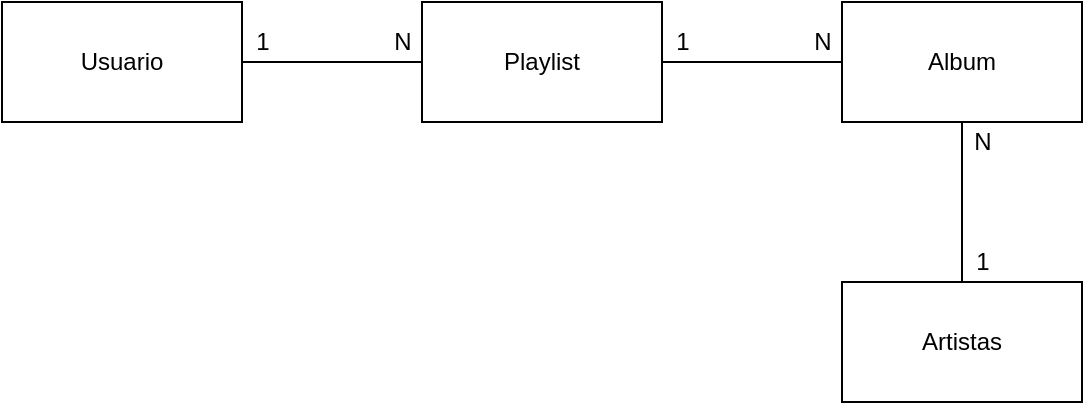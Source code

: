 <mxfile version="14.4.2" type="device" pages="2"><diagram id="9IBdjywQNGYktROwXg2Q" name="Conceitual"><mxGraphModel dx="616" dy="501" grid="1" gridSize="10" guides="1" tooltips="1" connect="1" arrows="1" fold="1" page="1" pageScale="1" pageWidth="827" pageHeight="1169" math="0" shadow="0"><root><mxCell id="0"/><mxCell id="1" parent="0"/><mxCell id="L08bWybYc0p1BGBMf32U-5" style="edgeStyle=orthogonalEdgeStyle;rounded=0;orthogonalLoop=1;jettySize=auto;html=1;exitX=1;exitY=0.5;exitDx=0;exitDy=0;entryX=0;entryY=0.5;entryDx=0;entryDy=0;endArrow=none;endFill=0;" edge="1" parent="1" source="L08bWybYc0p1BGBMf32U-1" target="L08bWybYc0p1BGBMf32U-3"><mxGeometry relative="1" as="geometry"/></mxCell><mxCell id="L08bWybYc0p1BGBMf32U-1" value="Usuario" style="rounded=0;whiteSpace=wrap;html=1;" vertex="1" parent="1"><mxGeometry x="40" y="40" width="120" height="60" as="geometry"/></mxCell><mxCell id="L08bWybYc0p1BGBMf32U-7" style="edgeStyle=orthogonalEdgeStyle;rounded=0;orthogonalLoop=1;jettySize=auto;html=1;exitX=0.5;exitY=1;exitDx=0;exitDy=0;entryX=0.5;entryY=0;entryDx=0;entryDy=0;endArrow=none;endFill=0;" edge="1" parent="1" source="L08bWybYc0p1BGBMf32U-2" target="L08bWybYc0p1BGBMf32U-4"><mxGeometry relative="1" as="geometry"/></mxCell><mxCell id="L08bWybYc0p1BGBMf32U-2" value="Album" style="rounded=0;whiteSpace=wrap;html=1;" vertex="1" parent="1"><mxGeometry x="460" y="40" width="120" height="60" as="geometry"/></mxCell><mxCell id="L08bWybYc0p1BGBMf32U-6" style="edgeStyle=orthogonalEdgeStyle;rounded=0;orthogonalLoop=1;jettySize=auto;html=1;exitX=1;exitY=0.5;exitDx=0;exitDy=0;entryX=0;entryY=0.5;entryDx=0;entryDy=0;endArrow=none;endFill=0;" edge="1" parent="1" source="L08bWybYc0p1BGBMf32U-3" target="L08bWybYc0p1BGBMf32U-2"><mxGeometry relative="1" as="geometry"/></mxCell><mxCell id="L08bWybYc0p1BGBMf32U-3" value="Playlist" style="rounded=0;whiteSpace=wrap;html=1;" vertex="1" parent="1"><mxGeometry x="250" y="40" width="120" height="60" as="geometry"/></mxCell><mxCell id="L08bWybYc0p1BGBMf32U-4" value="Artistas" style="rounded=0;whiteSpace=wrap;html=1;" vertex="1" parent="1"><mxGeometry x="460" y="180" width="120" height="60" as="geometry"/></mxCell><mxCell id="L08bWybYc0p1BGBMf32U-8" value="N" style="text;html=1;align=center;verticalAlign=middle;resizable=0;points=[];autosize=1;" vertex="1" parent="1"><mxGeometry x="230" y="50" width="20" height="20" as="geometry"/></mxCell><mxCell id="L08bWybYc0p1BGBMf32U-9" value="1" style="text;html=1;align=center;verticalAlign=middle;resizable=0;points=[];autosize=1;" vertex="1" parent="1"><mxGeometry x="160" y="50" width="20" height="20" as="geometry"/></mxCell><mxCell id="L08bWybYc0p1BGBMf32U-10" value="N" style="text;html=1;align=center;verticalAlign=middle;resizable=0;points=[];autosize=1;" vertex="1" parent="1"><mxGeometry x="440" y="50" width="20" height="20" as="geometry"/></mxCell><mxCell id="L08bWybYc0p1BGBMf32U-12" value="1" style="text;html=1;align=center;verticalAlign=middle;resizable=0;points=[];autosize=1;" vertex="1" parent="1"><mxGeometry x="370" y="50" width="20" height="20" as="geometry"/></mxCell><mxCell id="L08bWybYc0p1BGBMf32U-13" value="1" style="text;html=1;align=center;verticalAlign=middle;resizable=0;points=[];autosize=1;" vertex="1" parent="1"><mxGeometry x="520" y="160" width="20" height="20" as="geometry"/></mxCell><mxCell id="L08bWybYc0p1BGBMf32U-14" value="N" style="text;html=1;align=center;verticalAlign=middle;resizable=0;points=[];autosize=1;" vertex="1" parent="1"><mxGeometry x="520" y="100" width="20" height="20" as="geometry"/></mxCell></root></mxGraphModel></diagram><diagram id="lkBF02_v2pEQ6J4ceVb_" name="Logico"><mxGraphModel dx="616" dy="501" grid="1" gridSize="10" guides="1" tooltips="1" connect="1" arrows="1" fold="1" page="1" pageScale="1" pageWidth="827" pageHeight="1169" math="0" shadow="0"><root><mxCell id="fQ42C6XrlCbvPGqB9jc1-0"/><mxCell id="fQ42C6XrlCbvPGqB9jc1-1" parent="fQ42C6XrlCbvPGqB9jc1-0"/><mxCell id="Cuu2BoMFxi3kLu2bhAN8-0" value="Usuario" style="shape=table;startSize=30;container=1;collapsible=1;childLayout=tableLayout;fixedRows=1;rowLines=0;fontStyle=1;align=center;resizeLast=1;" vertex="1" parent="fQ42C6XrlCbvPGqB9jc1-1"><mxGeometry width="180" height="220" as="geometry"/></mxCell><mxCell id="Cuu2BoMFxi3kLu2bhAN8-1" value="" style="shape=partialRectangle;collapsible=0;dropTarget=0;pointerEvents=0;fillColor=none;top=0;left=0;bottom=0;right=0;points=[[0,0.5],[1,0.5]];portConstraint=eastwest;" vertex="1" parent="Cuu2BoMFxi3kLu2bhAN8-0"><mxGeometry y="30" width="180" height="30" as="geometry"/></mxCell><mxCell id="Cuu2BoMFxi3kLu2bhAN8-2" value="PK" style="shape=partialRectangle;connectable=0;fillColor=none;top=0;left=0;bottom=0;right=0;fontStyle=1;overflow=hidden;" vertex="1" parent="Cuu2BoMFxi3kLu2bhAN8-1"><mxGeometry width="60" height="30" as="geometry"/></mxCell><mxCell id="Cuu2BoMFxi3kLu2bhAN8-3" value="idUsuario" style="shape=partialRectangle;connectable=0;fillColor=none;top=0;left=0;bottom=0;right=0;align=left;spacingLeft=6;fontStyle=1;overflow=hidden;" vertex="1" parent="Cuu2BoMFxi3kLu2bhAN8-1"><mxGeometry x="60" width="120" height="30" as="geometry"/></mxCell><mxCell id="Cuu2BoMFxi3kLu2bhAN8-4" value="" style="shape=partialRectangle;collapsible=0;dropTarget=0;pointerEvents=0;fillColor=none;top=0;left=0;bottom=1;right=0;points=[[0,0.5],[1,0.5]];portConstraint=eastwest;" vertex="1" parent="Cuu2BoMFxi3kLu2bhAN8-0"><mxGeometry y="60" width="180" height="30" as="geometry"/></mxCell><mxCell id="Cuu2BoMFxi3kLu2bhAN8-5" value="FK" style="shape=partialRectangle;connectable=0;fillColor=none;top=0;left=0;bottom=0;right=0;fontStyle=1;overflow=hidden;" vertex="1" parent="Cuu2BoMFxi3kLu2bhAN8-4"><mxGeometry width="60" height="30" as="geometry"/></mxCell><mxCell id="Cuu2BoMFxi3kLu2bhAN8-6" value="idPlaylist" style="shape=partialRectangle;connectable=0;fillColor=none;top=0;left=0;bottom=0;right=0;align=left;spacingLeft=6;fontStyle=1;overflow=hidden;" vertex="1" parent="Cuu2BoMFxi3kLu2bhAN8-4"><mxGeometry x="60" width="120" height="30" as="geometry"/></mxCell><mxCell id="Cuu2BoMFxi3kLu2bhAN8-7" value="" style="shape=partialRectangle;collapsible=0;dropTarget=0;pointerEvents=0;fillColor=none;top=0;left=0;bottom=0;right=0;points=[[0,0.5],[1,0.5]];portConstraint=eastwest;" vertex="1" parent="Cuu2BoMFxi3kLu2bhAN8-0"><mxGeometry y="90" width="180" height="30" as="geometry"/></mxCell><mxCell id="Cuu2BoMFxi3kLu2bhAN8-8" value="" style="shape=partialRectangle;connectable=0;fillColor=none;top=0;left=0;bottom=0;right=0;editable=1;overflow=hidden;" vertex="1" parent="Cuu2BoMFxi3kLu2bhAN8-7"><mxGeometry width="60" height="30" as="geometry"/></mxCell><mxCell id="Cuu2BoMFxi3kLu2bhAN8-9" value="Nome" style="shape=partialRectangle;connectable=0;fillColor=none;top=0;left=0;bottom=0;right=0;align=left;spacingLeft=6;overflow=hidden;" vertex="1" parent="Cuu2BoMFxi3kLu2bhAN8-7"><mxGeometry x="60" width="120" height="30" as="geometry"/></mxCell><mxCell id="e424OSSV_hd1Kjbulw4a-0" value="" style="shape=partialRectangle;collapsible=0;dropTarget=0;pointerEvents=0;fillColor=none;top=0;left=0;bottom=0;right=0;points=[[0,0.5],[1,0.5]];portConstraint=eastwest;" vertex="1" parent="Cuu2BoMFxi3kLu2bhAN8-0"><mxGeometry y="120" width="180" height="30" as="geometry"/></mxCell><mxCell id="e424OSSV_hd1Kjbulw4a-1" value="" style="shape=partialRectangle;connectable=0;fillColor=none;top=0;left=0;bottom=0;right=0;editable=1;overflow=hidden;" vertex="1" parent="e424OSSV_hd1Kjbulw4a-0"><mxGeometry width="60" height="30" as="geometry"/></mxCell><mxCell id="e424OSSV_hd1Kjbulw4a-2" value="Email" style="shape=partialRectangle;connectable=0;fillColor=none;top=0;left=0;bottom=0;right=0;align=left;spacingLeft=6;overflow=hidden;" vertex="1" parent="e424OSSV_hd1Kjbulw4a-0"><mxGeometry x="60" width="120" height="30" as="geometry"/></mxCell><mxCell id="e424OSSV_hd1Kjbulw4a-3" value="" style="shape=partialRectangle;collapsible=0;dropTarget=0;pointerEvents=0;fillColor=none;top=0;left=0;bottom=0;right=0;points=[[0,0.5],[1,0.5]];portConstraint=eastwest;" vertex="1" parent="Cuu2BoMFxi3kLu2bhAN8-0"><mxGeometry y="150" width="180" height="30" as="geometry"/></mxCell><mxCell id="e424OSSV_hd1Kjbulw4a-4" value="" style="shape=partialRectangle;connectable=0;fillColor=none;top=0;left=0;bottom=0;right=0;editable=1;overflow=hidden;" vertex="1" parent="e424OSSV_hd1Kjbulw4a-3"><mxGeometry width="60" height="30" as="geometry"/></mxCell><mxCell id="e424OSSV_hd1Kjbulw4a-5" value="Senha" style="shape=partialRectangle;connectable=0;fillColor=none;top=0;left=0;bottom=0;right=0;align=left;spacingLeft=6;overflow=hidden;" vertex="1" parent="e424OSSV_hd1Kjbulw4a-3"><mxGeometry x="60" width="120" height="30" as="geometry"/></mxCell><mxCell id="Cuu2BoMFxi3kLu2bhAN8-10" value="" style="shape=partialRectangle;collapsible=0;dropTarget=0;pointerEvents=0;fillColor=none;top=0;left=0;bottom=0;right=0;points=[[0,0.5],[1,0.5]];portConstraint=eastwest;" vertex="1" parent="Cuu2BoMFxi3kLu2bhAN8-0"><mxGeometry y="180" width="180" height="30" as="geometry"/></mxCell><mxCell id="Cuu2BoMFxi3kLu2bhAN8-11" value="" style="shape=partialRectangle;connectable=0;fillColor=none;top=0;left=0;bottom=0;right=0;editable=1;overflow=hidden;" vertex="1" parent="Cuu2BoMFxi3kLu2bhAN8-10"><mxGeometry width="60" height="30" as="geometry"/></mxCell><mxCell id="Cuu2BoMFxi3kLu2bhAN8-12" value="Tipo de Permissão" style="shape=partialRectangle;connectable=0;fillColor=none;top=0;left=0;bottom=0;right=0;align=left;spacingLeft=6;overflow=hidden;" vertex="1" parent="Cuu2BoMFxi3kLu2bhAN8-10"><mxGeometry x="60" width="120" height="30" as="geometry"/></mxCell><mxCell id="6Rvci-gvQ73uF_m-7fpP-0" value="Playlist" style="shape=table;startSize=30;container=1;collapsible=1;childLayout=tableLayout;fixedRows=1;rowLines=0;fontStyle=1;align=center;resizeLast=1;" vertex="1" parent="fQ42C6XrlCbvPGqB9jc1-1"><mxGeometry x="270" width="190" height="130" as="geometry"/></mxCell><mxCell id="6Rvci-gvQ73uF_m-7fpP-1" value="" style="shape=partialRectangle;collapsible=0;dropTarget=0;pointerEvents=0;fillColor=none;top=0;left=0;bottom=0;right=0;points=[[0,0.5],[1,0.5]];portConstraint=eastwest;" vertex="1" parent="6Rvci-gvQ73uF_m-7fpP-0"><mxGeometry y="30" width="190" height="30" as="geometry"/></mxCell><mxCell id="6Rvci-gvQ73uF_m-7fpP-2" value="PK" style="shape=partialRectangle;connectable=0;fillColor=none;top=0;left=0;bottom=0;right=0;fontStyle=1;overflow=hidden;" vertex="1" parent="6Rvci-gvQ73uF_m-7fpP-1"><mxGeometry width="60" height="30" as="geometry"/></mxCell><mxCell id="6Rvci-gvQ73uF_m-7fpP-3" value="idPlaylist" style="shape=partialRectangle;connectable=0;fillColor=none;top=0;left=0;bottom=0;right=0;align=left;spacingLeft=6;fontStyle=1;overflow=hidden;" vertex="1" parent="6Rvci-gvQ73uF_m-7fpP-1"><mxGeometry x="60" width="130" height="30" as="geometry"/></mxCell><mxCell id="6Rvci-gvQ73uF_m-7fpP-4" value="" style="shape=partialRectangle;collapsible=0;dropTarget=0;pointerEvents=0;fillColor=none;top=0;left=0;bottom=1;right=0;points=[[0,0.5],[1,0.5]];portConstraint=eastwest;" vertex="1" parent="6Rvci-gvQ73uF_m-7fpP-0"><mxGeometry y="60" width="190" height="30" as="geometry"/></mxCell><mxCell id="6Rvci-gvQ73uF_m-7fpP-5" value="FK" style="shape=partialRectangle;connectable=0;fillColor=none;top=0;left=0;bottom=0;right=0;fontStyle=1;overflow=hidden;" vertex="1" parent="6Rvci-gvQ73uF_m-7fpP-4"><mxGeometry width="60" height="30" as="geometry"/></mxCell><mxCell id="6Rvci-gvQ73uF_m-7fpP-6" value="idAlbum" style="shape=partialRectangle;connectable=0;fillColor=none;top=0;left=0;bottom=0;right=0;align=left;spacingLeft=6;fontStyle=1;overflow=hidden;" vertex="1" parent="6Rvci-gvQ73uF_m-7fpP-4"><mxGeometry x="60" width="130" height="30" as="geometry"/></mxCell><mxCell id="6Rvci-gvQ73uF_m-7fpP-7" value="" style="shape=partialRectangle;collapsible=0;dropTarget=0;pointerEvents=0;fillColor=none;top=0;left=0;bottom=0;right=0;points=[[0,0.5],[1,0.5]];portConstraint=eastwest;" vertex="1" parent="6Rvci-gvQ73uF_m-7fpP-0"><mxGeometry y="90" width="190" height="30" as="geometry"/></mxCell><mxCell id="6Rvci-gvQ73uF_m-7fpP-8" value="" style="shape=partialRectangle;connectable=0;fillColor=none;top=0;left=0;bottom=0;right=0;editable=1;overflow=hidden;" vertex="1" parent="6Rvci-gvQ73uF_m-7fpP-7"><mxGeometry width="60" height="30" as="geometry"/></mxCell><mxCell id="6Rvci-gvQ73uF_m-7fpP-9" value="Quantidade de Albuns" style="shape=partialRectangle;connectable=0;fillColor=none;top=0;left=0;bottom=0;right=0;align=left;spacingLeft=6;overflow=hidden;" vertex="1" parent="6Rvci-gvQ73uF_m-7fpP-7"><mxGeometry x="60" width="130" height="30" as="geometry"/></mxCell><mxCell id="7UTOI8vrVvyTE03qpsQQ-3" value="Album" style="shape=table;startSize=30;container=1;collapsible=1;childLayout=tableLayout;fixedRows=1;rowLines=0;fontStyle=1;align=center;resizeLast=1;" vertex="1" parent="fQ42C6XrlCbvPGqB9jc1-1"><mxGeometry x="550" width="180" height="280" as="geometry"/></mxCell><mxCell id="7UTOI8vrVvyTE03qpsQQ-4" value="" style="shape=partialRectangle;collapsible=0;dropTarget=0;pointerEvents=0;fillColor=none;top=0;left=0;bottom=0;right=0;points=[[0,0.5],[1,0.5]];portConstraint=eastwest;" vertex="1" parent="7UTOI8vrVvyTE03qpsQQ-3"><mxGeometry y="30" width="180" height="30" as="geometry"/></mxCell><mxCell id="7UTOI8vrVvyTE03qpsQQ-5" value="PK" style="shape=partialRectangle;connectable=0;fillColor=none;top=0;left=0;bottom=0;right=0;fontStyle=1;overflow=hidden;" vertex="1" parent="7UTOI8vrVvyTE03qpsQQ-4"><mxGeometry width="60" height="30" as="geometry"/></mxCell><mxCell id="7UTOI8vrVvyTE03qpsQQ-6" value="idAlbum" style="shape=partialRectangle;connectable=0;fillColor=none;top=0;left=0;bottom=0;right=0;align=left;spacingLeft=6;fontStyle=1;overflow=hidden;" vertex="1" parent="7UTOI8vrVvyTE03qpsQQ-4"><mxGeometry x="60" width="120" height="30" as="geometry"/></mxCell><mxCell id="7UTOI8vrVvyTE03qpsQQ-7" value="" style="shape=partialRectangle;collapsible=0;dropTarget=0;pointerEvents=0;fillColor=none;top=0;left=0;bottom=1;right=0;points=[[0,0.5],[1,0.5]];portConstraint=eastwest;" vertex="1" parent="7UTOI8vrVvyTE03qpsQQ-3"><mxGeometry y="60" width="180" height="30" as="geometry"/></mxCell><mxCell id="7UTOI8vrVvyTE03qpsQQ-8" value="FK" style="shape=partialRectangle;connectable=0;fillColor=none;top=0;left=0;bottom=0;right=0;fontStyle=1;overflow=hidden;" vertex="1" parent="7UTOI8vrVvyTE03qpsQQ-7"><mxGeometry width="60" height="30" as="geometry"/></mxCell><mxCell id="7UTOI8vrVvyTE03qpsQQ-9" value="idArtista" style="shape=partialRectangle;connectable=0;fillColor=none;top=0;left=0;bottom=0;right=0;align=left;spacingLeft=6;fontStyle=1;overflow=hidden;" vertex="1" parent="7UTOI8vrVvyTE03qpsQQ-7"><mxGeometry x="60" width="120" height="30" as="geometry"/></mxCell><mxCell id="7UTOI8vrVvyTE03qpsQQ-10" value="" style="shape=partialRectangle;collapsible=0;dropTarget=0;pointerEvents=0;fillColor=none;top=0;left=0;bottom=0;right=0;points=[[0,0.5],[1,0.5]];portConstraint=eastwest;" vertex="1" parent="7UTOI8vrVvyTE03qpsQQ-3"><mxGeometry y="90" width="180" height="30" as="geometry"/></mxCell><mxCell id="7UTOI8vrVvyTE03qpsQQ-11" value="" style="shape=partialRectangle;connectable=0;fillColor=none;top=0;left=0;bottom=0;right=0;editable=1;overflow=hidden;" vertex="1" parent="7UTOI8vrVvyTE03qpsQQ-10"><mxGeometry width="60" height="30" as="geometry"/></mxCell><mxCell id="7UTOI8vrVvyTE03qpsQQ-12" value="Titulo" style="shape=partialRectangle;connectable=0;fillColor=none;top=0;left=0;bottom=0;right=0;align=left;spacingLeft=6;overflow=hidden;" vertex="1" parent="7UTOI8vrVvyTE03qpsQQ-10"><mxGeometry x="60" width="120" height="30" as="geometry"/></mxCell><mxCell id="7UTOI8vrVvyTE03qpsQQ-26" value="" style="shape=partialRectangle;collapsible=0;dropTarget=0;pointerEvents=0;fillColor=none;top=0;left=0;bottom=0;right=0;points=[[0,0.5],[1,0.5]];portConstraint=eastwest;" vertex="1" parent="7UTOI8vrVvyTE03qpsQQ-3"><mxGeometry y="120" width="180" height="30" as="geometry"/></mxCell><mxCell id="7UTOI8vrVvyTE03qpsQQ-27" value="" style="shape=partialRectangle;connectable=0;fillColor=none;top=0;left=0;bottom=0;right=0;editable=1;overflow=hidden;" vertex="1" parent="7UTOI8vrVvyTE03qpsQQ-26"><mxGeometry width="60" height="30" as="geometry"/></mxCell><mxCell id="7UTOI8vrVvyTE03qpsQQ-28" value="Artista" style="shape=partialRectangle;connectable=0;fillColor=none;top=0;left=0;bottom=0;right=0;align=left;spacingLeft=6;overflow=hidden;" vertex="1" parent="7UTOI8vrVvyTE03qpsQQ-26"><mxGeometry x="60" width="120" height="30" as="geometry"/></mxCell><mxCell id="7UTOI8vrVvyTE03qpsQQ-23" value="" style="shape=partialRectangle;collapsible=0;dropTarget=0;pointerEvents=0;fillColor=none;top=0;left=0;bottom=0;right=0;points=[[0,0.5],[1,0.5]];portConstraint=eastwest;" vertex="1" parent="7UTOI8vrVvyTE03qpsQQ-3"><mxGeometry y="150" width="180" height="30" as="geometry"/></mxCell><mxCell id="7UTOI8vrVvyTE03qpsQQ-24" value="" style="shape=partialRectangle;connectable=0;fillColor=none;top=0;left=0;bottom=0;right=0;editable=1;overflow=hidden;" vertex="1" parent="7UTOI8vrVvyTE03qpsQQ-23"><mxGeometry width="60" height="30" as="geometry"/></mxCell><mxCell id="7UTOI8vrVvyTE03qpsQQ-25" value="Minutos" style="shape=partialRectangle;connectable=0;fillColor=none;top=0;left=0;bottom=0;right=0;align=left;spacingLeft=6;overflow=hidden;" vertex="1" parent="7UTOI8vrVvyTE03qpsQQ-23"><mxGeometry x="60" width="120" height="30" as="geometry"/></mxCell><mxCell id="7UTOI8vrVvyTE03qpsQQ-20" value="" style="shape=partialRectangle;collapsible=0;dropTarget=0;pointerEvents=0;fillColor=none;top=0;left=0;bottom=0;right=0;points=[[0,0.5],[1,0.5]];portConstraint=eastwest;" vertex="1" parent="7UTOI8vrVvyTE03qpsQQ-3"><mxGeometry y="180" width="180" height="30" as="geometry"/></mxCell><mxCell id="7UTOI8vrVvyTE03qpsQQ-21" value="" style="shape=partialRectangle;connectable=0;fillColor=none;top=0;left=0;bottom=0;right=0;editable=1;overflow=hidden;" vertex="1" parent="7UTOI8vrVvyTE03qpsQQ-20"><mxGeometry width="60" height="30" as="geometry"/></mxCell><mxCell id="7UTOI8vrVvyTE03qpsQQ-22" value="Localização" style="shape=partialRectangle;connectable=0;fillColor=none;top=0;left=0;bottom=0;right=0;align=left;spacingLeft=6;overflow=hidden;" vertex="1" parent="7UTOI8vrVvyTE03qpsQQ-20"><mxGeometry x="60" width="120" height="30" as="geometry"/></mxCell><mxCell id="7UTOI8vrVvyTE03qpsQQ-13" value="" style="shape=partialRectangle;collapsible=0;dropTarget=0;pointerEvents=0;fillColor=none;top=0;left=0;bottom=0;right=0;points=[[0,0.5],[1,0.5]];portConstraint=eastwest;" vertex="1" parent="7UTOI8vrVvyTE03qpsQQ-3"><mxGeometry y="210" width="180" height="30" as="geometry"/></mxCell><mxCell id="7UTOI8vrVvyTE03qpsQQ-14" value="" style="shape=partialRectangle;connectable=0;fillColor=none;top=0;left=0;bottom=0;right=0;editable=1;overflow=hidden;" vertex="1" parent="7UTOI8vrVvyTE03qpsQQ-13"><mxGeometry width="60" height="30" as="geometry"/></mxCell><mxCell id="7UTOI8vrVvyTE03qpsQQ-15" value="Data" style="shape=partialRectangle;connectable=0;fillColor=none;top=0;left=0;bottom=0;right=0;align=left;spacingLeft=6;overflow=hidden;" vertex="1" parent="7UTOI8vrVvyTE03qpsQQ-13"><mxGeometry x="60" width="120" height="30" as="geometry"/></mxCell><mxCell id="7UTOI8vrVvyTE03qpsQQ-17" value="" style="shape=partialRectangle;collapsible=0;dropTarget=0;pointerEvents=0;fillColor=none;top=0;left=0;bottom=0;right=0;points=[[0,0.5],[1,0.5]];portConstraint=eastwest;" vertex="1" parent="7UTOI8vrVvyTE03qpsQQ-3"><mxGeometry y="240" width="180" height="30" as="geometry"/></mxCell><mxCell id="7UTOI8vrVvyTE03qpsQQ-18" value="" style="shape=partialRectangle;connectable=0;fillColor=none;top=0;left=0;bottom=0;right=0;editable=1;overflow=hidden;" vertex="1" parent="7UTOI8vrVvyTE03qpsQQ-17"><mxGeometry width="60" height="30" as="geometry"/></mxCell><mxCell id="7UTOI8vrVvyTE03qpsQQ-19" value="Visualização" style="shape=partialRectangle;connectable=0;fillColor=none;top=0;left=0;bottom=0;right=0;align=left;spacingLeft=6;overflow=hidden;" vertex="1" parent="7UTOI8vrVvyTE03qpsQQ-17"><mxGeometry x="60" width="120" height="30" as="geometry"/></mxCell><mxCell id="NKruv_tcvM4Z7ChIB5_O-0" value="Artista" style="shape=table;startSize=30;container=1;collapsible=1;childLayout=tableLayout;fixedRows=1;rowLines=0;fontStyle=1;align=center;resizeLast=1;" vertex="1" parent="fQ42C6XrlCbvPGqB9jc1-1"><mxGeometry x="550" y="390" width="180" height="160" as="geometry"/></mxCell><mxCell id="NKruv_tcvM4Z7ChIB5_O-13" value="" style="shape=partialRectangle;collapsible=0;dropTarget=0;pointerEvents=0;fillColor=none;top=0;left=0;bottom=0;right=0;points=[[0,0.5],[1,0.5]];portConstraint=eastwest;" vertex="1" parent="NKruv_tcvM4Z7ChIB5_O-0"><mxGeometry y="30" width="180" height="30" as="geometry"/></mxCell><mxCell id="NKruv_tcvM4Z7ChIB5_O-14" value="FK" style="shape=partialRectangle;connectable=0;fillColor=none;top=0;left=0;bottom=0;right=0;fontStyle=1;overflow=hidden;" vertex="1" parent="NKruv_tcvM4Z7ChIB5_O-13"><mxGeometry width="30" height="30" as="geometry"/></mxCell><mxCell id="NKruv_tcvM4Z7ChIB5_O-15" value="idAlbum" style="shape=partialRectangle;connectable=0;fillColor=none;top=0;left=0;bottom=0;right=0;align=left;spacingLeft=6;fontStyle=1;overflow=hidden;" vertex="1" parent="NKruv_tcvM4Z7ChIB5_O-13"><mxGeometry x="30" width="150" height="30" as="geometry"/></mxCell><mxCell id="NKruv_tcvM4Z7ChIB5_O-1" value="" style="shape=partialRectangle;collapsible=0;dropTarget=0;pointerEvents=0;fillColor=none;top=0;left=0;bottom=1;right=0;points=[[0,0.5],[1,0.5]];portConstraint=eastwest;" vertex="1" parent="NKruv_tcvM4Z7ChIB5_O-0"><mxGeometry y="60" width="180" height="30" as="geometry"/></mxCell><mxCell id="NKruv_tcvM4Z7ChIB5_O-2" value="PK" style="shape=partialRectangle;connectable=0;fillColor=none;top=0;left=0;bottom=0;right=0;fontStyle=1;overflow=hidden;" vertex="1" parent="NKruv_tcvM4Z7ChIB5_O-1"><mxGeometry width="30" height="30" as="geometry"/></mxCell><mxCell id="NKruv_tcvM4Z7ChIB5_O-3" value="idArtista" style="shape=partialRectangle;connectable=0;fillColor=none;top=0;left=0;bottom=0;right=0;align=left;spacingLeft=6;fontStyle=1;overflow=hidden;" vertex="1" parent="NKruv_tcvM4Z7ChIB5_O-1"><mxGeometry x="30" width="150" height="30" as="geometry"/></mxCell><mxCell id="NKruv_tcvM4Z7ChIB5_O-4" value="" style="shape=partialRectangle;collapsible=0;dropTarget=0;pointerEvents=0;fillColor=none;top=0;left=0;bottom=0;right=0;points=[[0,0.5],[1,0.5]];portConstraint=eastwest;" vertex="1" parent="NKruv_tcvM4Z7ChIB5_O-0"><mxGeometry y="90" width="180" height="30" as="geometry"/></mxCell><mxCell id="NKruv_tcvM4Z7ChIB5_O-5" value="" style="shape=partialRectangle;connectable=0;fillColor=none;top=0;left=0;bottom=0;right=0;editable=1;overflow=hidden;" vertex="1" parent="NKruv_tcvM4Z7ChIB5_O-4"><mxGeometry width="30" height="30" as="geometry"/></mxCell><mxCell id="NKruv_tcvM4Z7ChIB5_O-6" value="Nome" style="shape=partialRectangle;connectable=0;fillColor=none;top=0;left=0;bottom=0;right=0;align=left;spacingLeft=6;overflow=hidden;" vertex="1" parent="NKruv_tcvM4Z7ChIB5_O-4"><mxGeometry x="30" width="150" height="30" as="geometry"/></mxCell><mxCell id="NKruv_tcvM4Z7ChIB5_O-7" value="" style="shape=partialRectangle;collapsible=0;dropTarget=0;pointerEvents=0;fillColor=none;top=0;left=0;bottom=0;right=0;points=[[0,0.5],[1,0.5]];portConstraint=eastwest;" vertex="1" parent="NKruv_tcvM4Z7ChIB5_O-0"><mxGeometry y="120" width="180" height="30" as="geometry"/></mxCell><mxCell id="NKruv_tcvM4Z7ChIB5_O-8" value="" style="shape=partialRectangle;connectable=0;fillColor=none;top=0;left=0;bottom=0;right=0;editable=1;overflow=hidden;" vertex="1" parent="NKruv_tcvM4Z7ChIB5_O-7"><mxGeometry width="30" height="30" as="geometry"/></mxCell><mxCell id="NKruv_tcvM4Z7ChIB5_O-9" value="Estilo" style="shape=partialRectangle;connectable=0;fillColor=none;top=0;left=0;bottom=0;right=0;align=left;spacingLeft=6;overflow=hidden;" vertex="1" parent="NKruv_tcvM4Z7ChIB5_O-7"><mxGeometry x="30" width="150" height="30" as="geometry"/></mxCell><mxCell id="aiy1zetZBt7UYCHaAMhL-0" value="" style="edgeStyle=entityRelationEdgeStyle;fontSize=12;html=1;endArrow=ERoneToMany;" edge="1" parent="fQ42C6XrlCbvPGqB9jc1-1" source="Cuu2BoMFxi3kLu2bhAN8-4" target="6Rvci-gvQ73uF_m-7fpP-1"><mxGeometry width="100" height="100" relative="1" as="geometry"><mxPoint x="250" y="280" as="sourcePoint"/><mxPoint x="350" y="180" as="targetPoint"/></mxGeometry></mxCell><mxCell id="xrTDbAMuvgmxVpFsuckI-0" value="" style="edgeStyle=entityRelationEdgeStyle;fontSize=12;html=1;endArrow=ERoneToMany;" edge="1" parent="fQ42C6XrlCbvPGqB9jc1-1" source="6Rvci-gvQ73uF_m-7fpP-4" target="7UTOI8vrVvyTE03qpsQQ-4"><mxGeometry width="100" height="100" relative="1" as="geometry"><mxPoint x="390" y="270" as="sourcePoint"/><mxPoint x="490" y="170" as="targetPoint"/></mxGeometry></mxCell><mxCell id="odsvEjEkBn2zhgukbMMw-0" value="" style="edgeStyle=entityRelationEdgeStyle;fontSize=12;html=1;endArrow=ERoneToMany;" edge="1" parent="fQ42C6XrlCbvPGqB9jc1-1" source="NKruv_tcvM4Z7ChIB5_O-1" target="7UTOI8vrVvyTE03qpsQQ-7"><mxGeometry width="100" height="100" relative="1" as="geometry"><mxPoint x="400" y="370" as="sourcePoint"/><mxPoint x="740" y="340" as="targetPoint"/></mxGeometry></mxCell><mxCell id="pPKRnxRBemJKbbbv0FiT-0" value="" style="edgeStyle=entityRelationEdgeStyle;fontSize=12;html=1;endArrow=ERoneToMany;" edge="1" parent="fQ42C6XrlCbvPGqB9jc1-1" source="NKruv_tcvM4Z7ChIB5_O-13" target="7UTOI8vrVvyTE03qpsQQ-4"><mxGeometry width="100" height="100" relative="1" as="geometry"><mxPoint x="610" y="350" as="sourcePoint"/><mxPoint x="720" y="320" as="targetPoint"/></mxGeometry></mxCell></root></mxGraphModel></diagram></mxfile>